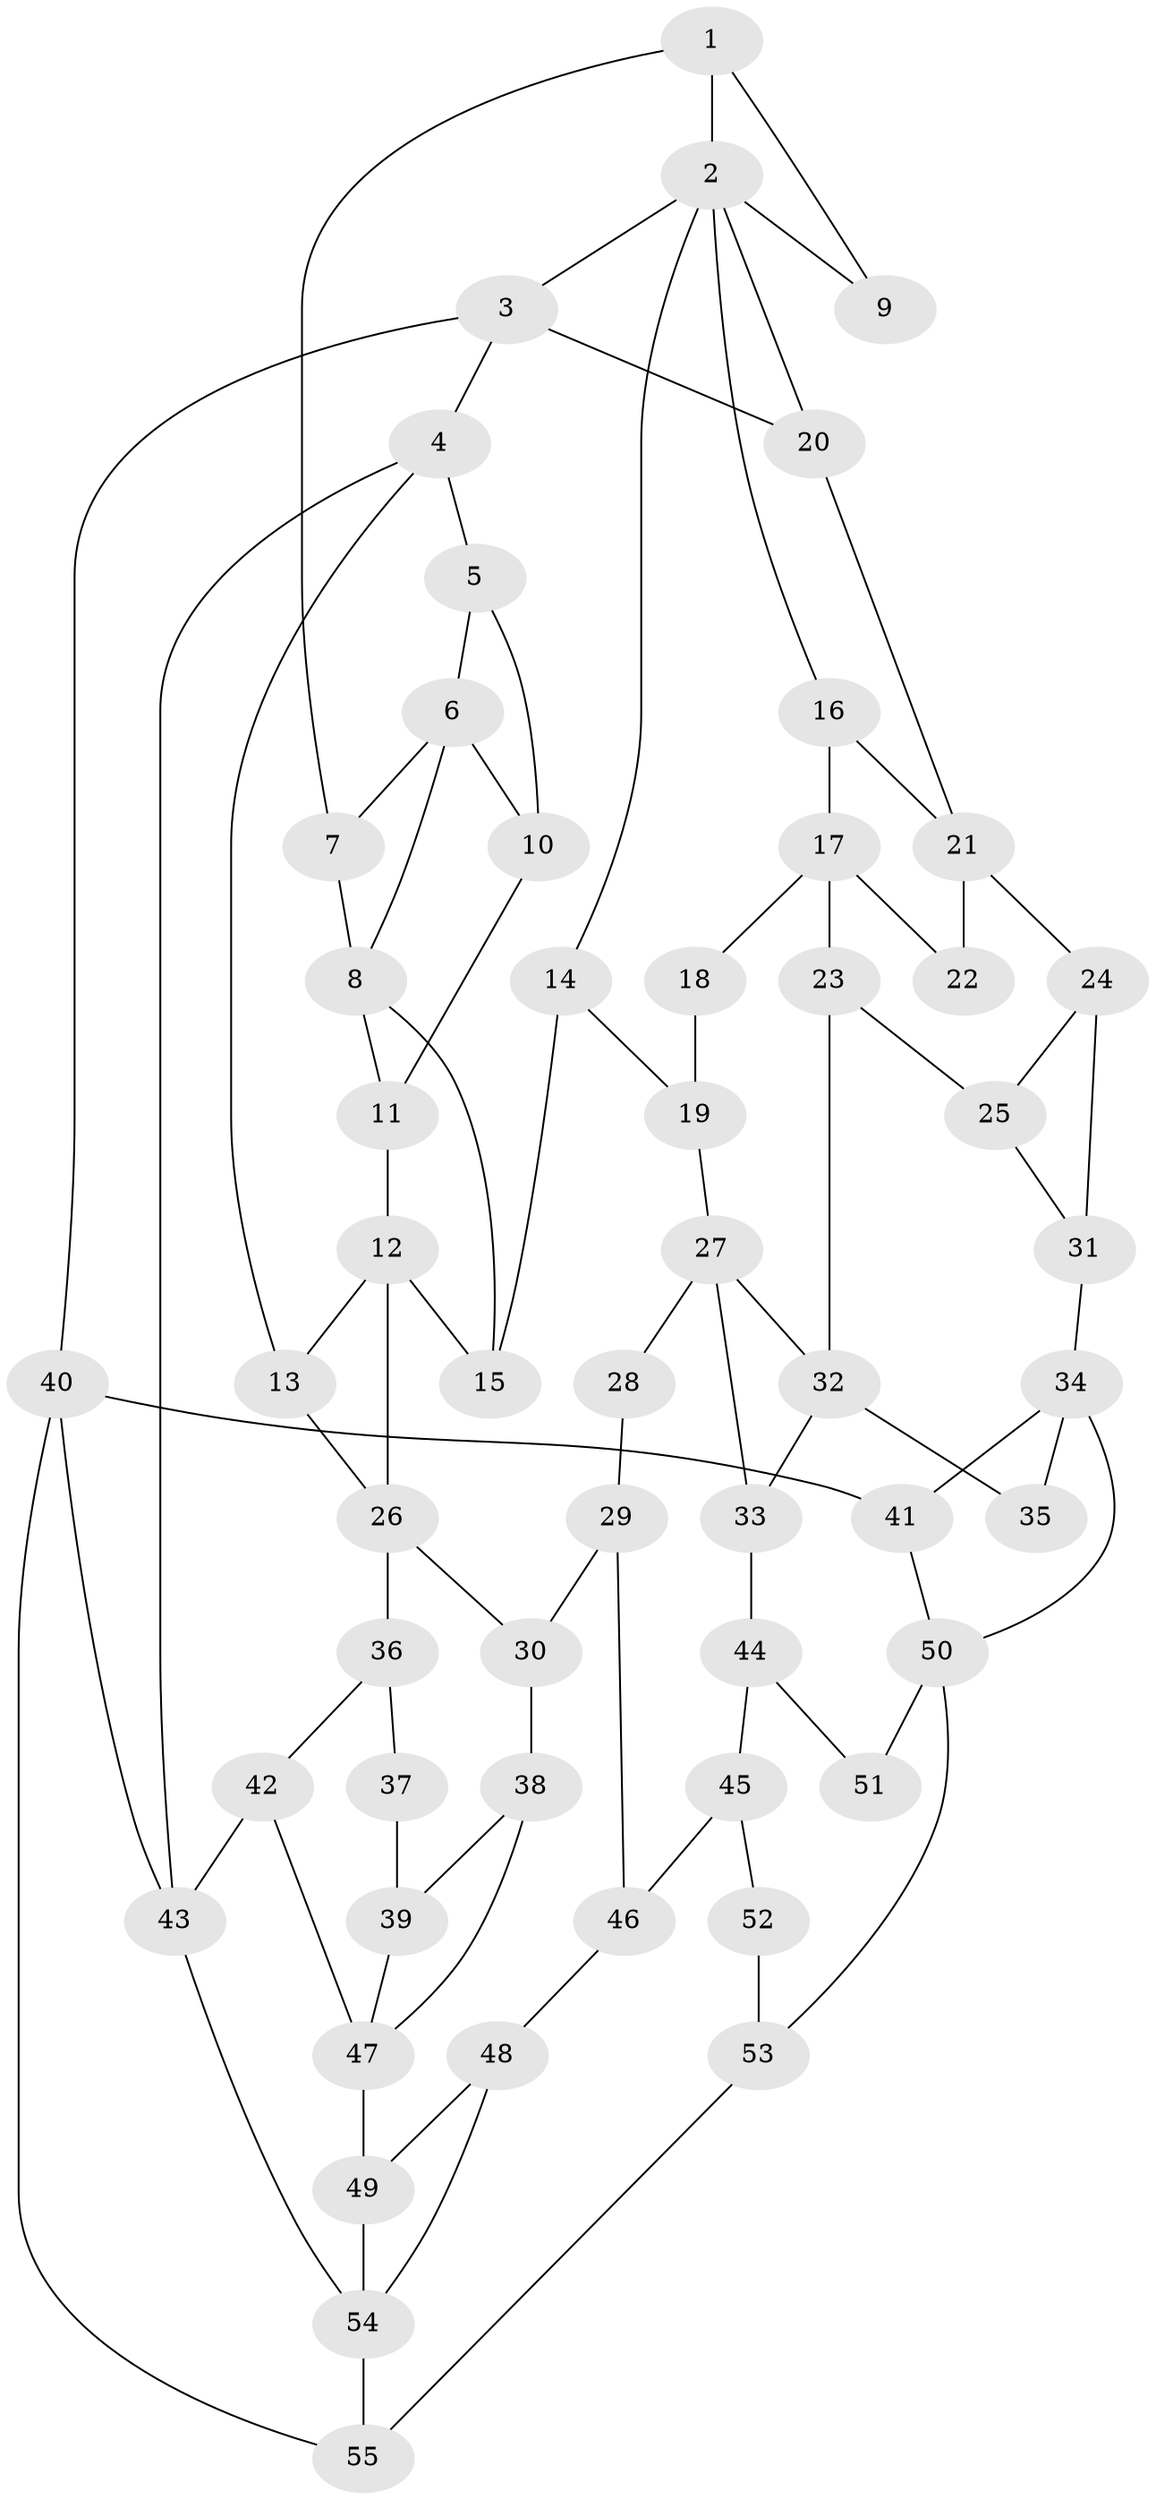 // original degree distribution, {4: 0.2636363636363636, 5: 0.41818181818181815, 6: 0.2818181818181818, 3: 0.03636363636363636}
// Generated by graph-tools (version 1.1) at 2025/38/03/09/25 02:38:30]
// undirected, 55 vertices, 88 edges
graph export_dot {
graph [start="1"]
  node [color=gray90,style=filled];
  1;
  2;
  3;
  4;
  5;
  6;
  7;
  8;
  9;
  10;
  11;
  12;
  13;
  14;
  15;
  16;
  17;
  18;
  19;
  20;
  21;
  22;
  23;
  24;
  25;
  26;
  27;
  28;
  29;
  30;
  31;
  32;
  33;
  34;
  35;
  36;
  37;
  38;
  39;
  40;
  41;
  42;
  43;
  44;
  45;
  46;
  47;
  48;
  49;
  50;
  51;
  52;
  53;
  54;
  55;
  1 -- 2 [weight=1.0];
  1 -- 7 [weight=1.0];
  1 -- 9 [weight=1.0];
  2 -- 3 [weight=1.0];
  2 -- 9 [weight=1.0];
  2 -- 14 [weight=1.0];
  2 -- 16 [weight=1.0];
  2 -- 20 [weight=1.0];
  3 -- 4 [weight=1.0];
  3 -- 20 [weight=1.0];
  3 -- 40 [weight=1.0];
  4 -- 5 [weight=1.0];
  4 -- 13 [weight=1.0];
  4 -- 43 [weight=1.0];
  5 -- 6 [weight=1.0];
  5 -- 10 [weight=1.0];
  6 -- 7 [weight=1.0];
  6 -- 8 [weight=1.0];
  6 -- 10 [weight=3.0];
  7 -- 8 [weight=1.0];
  8 -- 11 [weight=1.0];
  8 -- 15 [weight=1.0];
  10 -- 11 [weight=2.0];
  11 -- 12 [weight=3.0];
  12 -- 13 [weight=1.0];
  12 -- 15 [weight=1.0];
  12 -- 26 [weight=1.0];
  13 -- 26 [weight=1.0];
  14 -- 15 [weight=1.0];
  14 -- 19 [weight=1.0];
  16 -- 17 [weight=1.0];
  16 -- 21 [weight=1.0];
  17 -- 18 [weight=2.0];
  17 -- 22 [weight=1.0];
  17 -- 23 [weight=2.0];
  18 -- 19 [weight=1.0];
  19 -- 27 [weight=1.0];
  20 -- 21 [weight=1.0];
  21 -- 22 [weight=2.0];
  21 -- 24 [weight=2.0];
  23 -- 25 [weight=1.0];
  23 -- 32 [weight=2.0];
  24 -- 25 [weight=1.0];
  24 -- 31 [weight=3.0];
  25 -- 31 [weight=1.0];
  26 -- 30 [weight=1.0];
  26 -- 36 [weight=1.0];
  27 -- 28 [weight=2.0];
  27 -- 32 [weight=1.0];
  27 -- 33 [weight=2.0];
  28 -- 29 [weight=1.0];
  29 -- 30 [weight=1.0];
  29 -- 46 [weight=1.0];
  30 -- 38 [weight=1.0];
  31 -- 34 [weight=2.0];
  32 -- 33 [weight=1.0];
  32 -- 35 [weight=1.0];
  33 -- 44 [weight=1.0];
  34 -- 35 [weight=2.0];
  34 -- 41 [weight=1.0];
  34 -- 50 [weight=1.0];
  36 -- 37 [weight=1.0];
  36 -- 42 [weight=1.0];
  37 -- 39 [weight=1.0];
  38 -- 39 [weight=1.0];
  38 -- 47 [weight=1.0];
  39 -- 47 [weight=1.0];
  40 -- 41 [weight=1.0];
  40 -- 43 [weight=1.0];
  40 -- 55 [weight=1.0];
  41 -- 50 [weight=1.0];
  42 -- 43 [weight=1.0];
  42 -- 47 [weight=2.0];
  43 -- 54 [weight=1.0];
  44 -- 45 [weight=1.0];
  44 -- 51 [weight=1.0];
  45 -- 46 [weight=1.0];
  45 -- 52 [weight=1.0];
  46 -- 48 [weight=1.0];
  47 -- 49 [weight=2.0];
  48 -- 49 [weight=1.0];
  48 -- 54 [weight=1.0];
  49 -- 54 [weight=3.0];
  50 -- 51 [weight=1.0];
  50 -- 53 [weight=1.0];
  52 -- 53 [weight=1.0];
  53 -- 55 [weight=1.0];
  54 -- 55 [weight=1.0];
}
